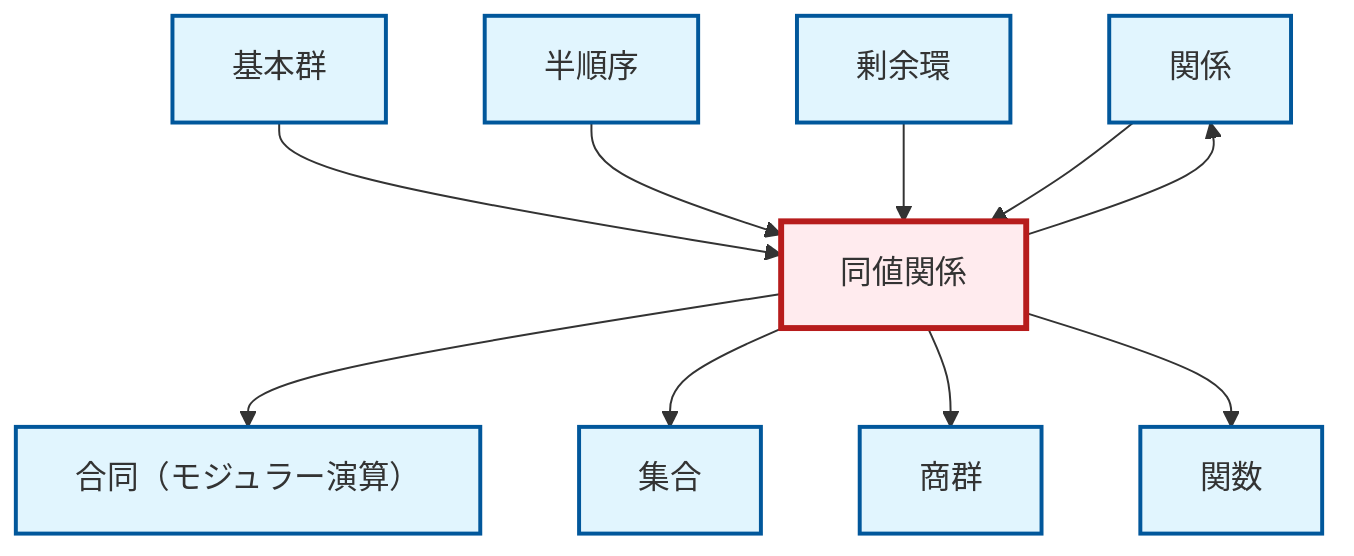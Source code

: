 graph TD
    classDef definition fill:#e1f5fe,stroke:#01579b,stroke-width:2px
    classDef theorem fill:#f3e5f5,stroke:#4a148c,stroke-width:2px
    classDef axiom fill:#fff3e0,stroke:#e65100,stroke-width:2px
    classDef example fill:#e8f5e9,stroke:#1b5e20,stroke-width:2px
    classDef current fill:#ffebee,stroke:#b71c1c,stroke-width:3px
    def-quotient-group["商群"]:::definition
    def-relation["関係"]:::definition
    def-congruence["合同（モジュラー演算）"]:::definition
    def-function["関数"]:::definition
    def-fundamental-group["基本群"]:::definition
    def-quotient-ring["剰余環"]:::definition
    def-set["集合"]:::definition
    def-partial-order["半順序"]:::definition
    def-equivalence-relation["同値関係"]:::definition
    def-fundamental-group --> def-equivalence-relation
    def-equivalence-relation --> def-relation
    def-partial-order --> def-equivalence-relation
    def-equivalence-relation --> def-congruence
    def-equivalence-relation --> def-set
    def-equivalence-relation --> def-quotient-group
    def-quotient-ring --> def-equivalence-relation
    def-equivalence-relation --> def-function
    def-relation --> def-equivalence-relation
    class def-equivalence-relation current